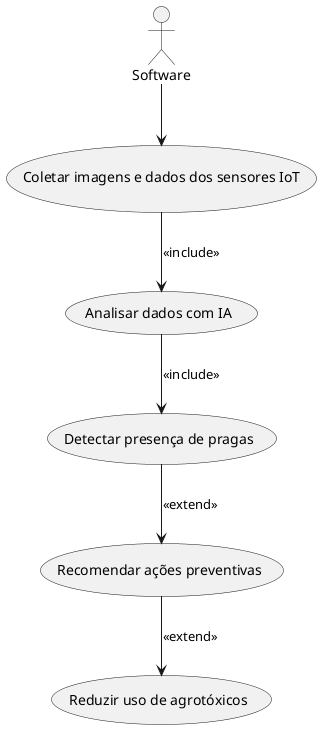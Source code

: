 @startuml
actor Software

usecase "Coletar imagens e dados dos sensores IoT" as UC1
usecase "Analisar dados com IA" as UC2
usecase "Detectar presença de pragas" as UC3
usecase "Recomendar ações preventivas" as UC4
usecase "Reduzir uso de agrotóxicos" as UC5

Software --> UC1
UC1 --> UC2 : <<include>>
UC2 --> UC3 : <<include>>
UC3 --> UC4 : <<extend>>
UC4 --> UC5 : <<extend>>
@enduml
